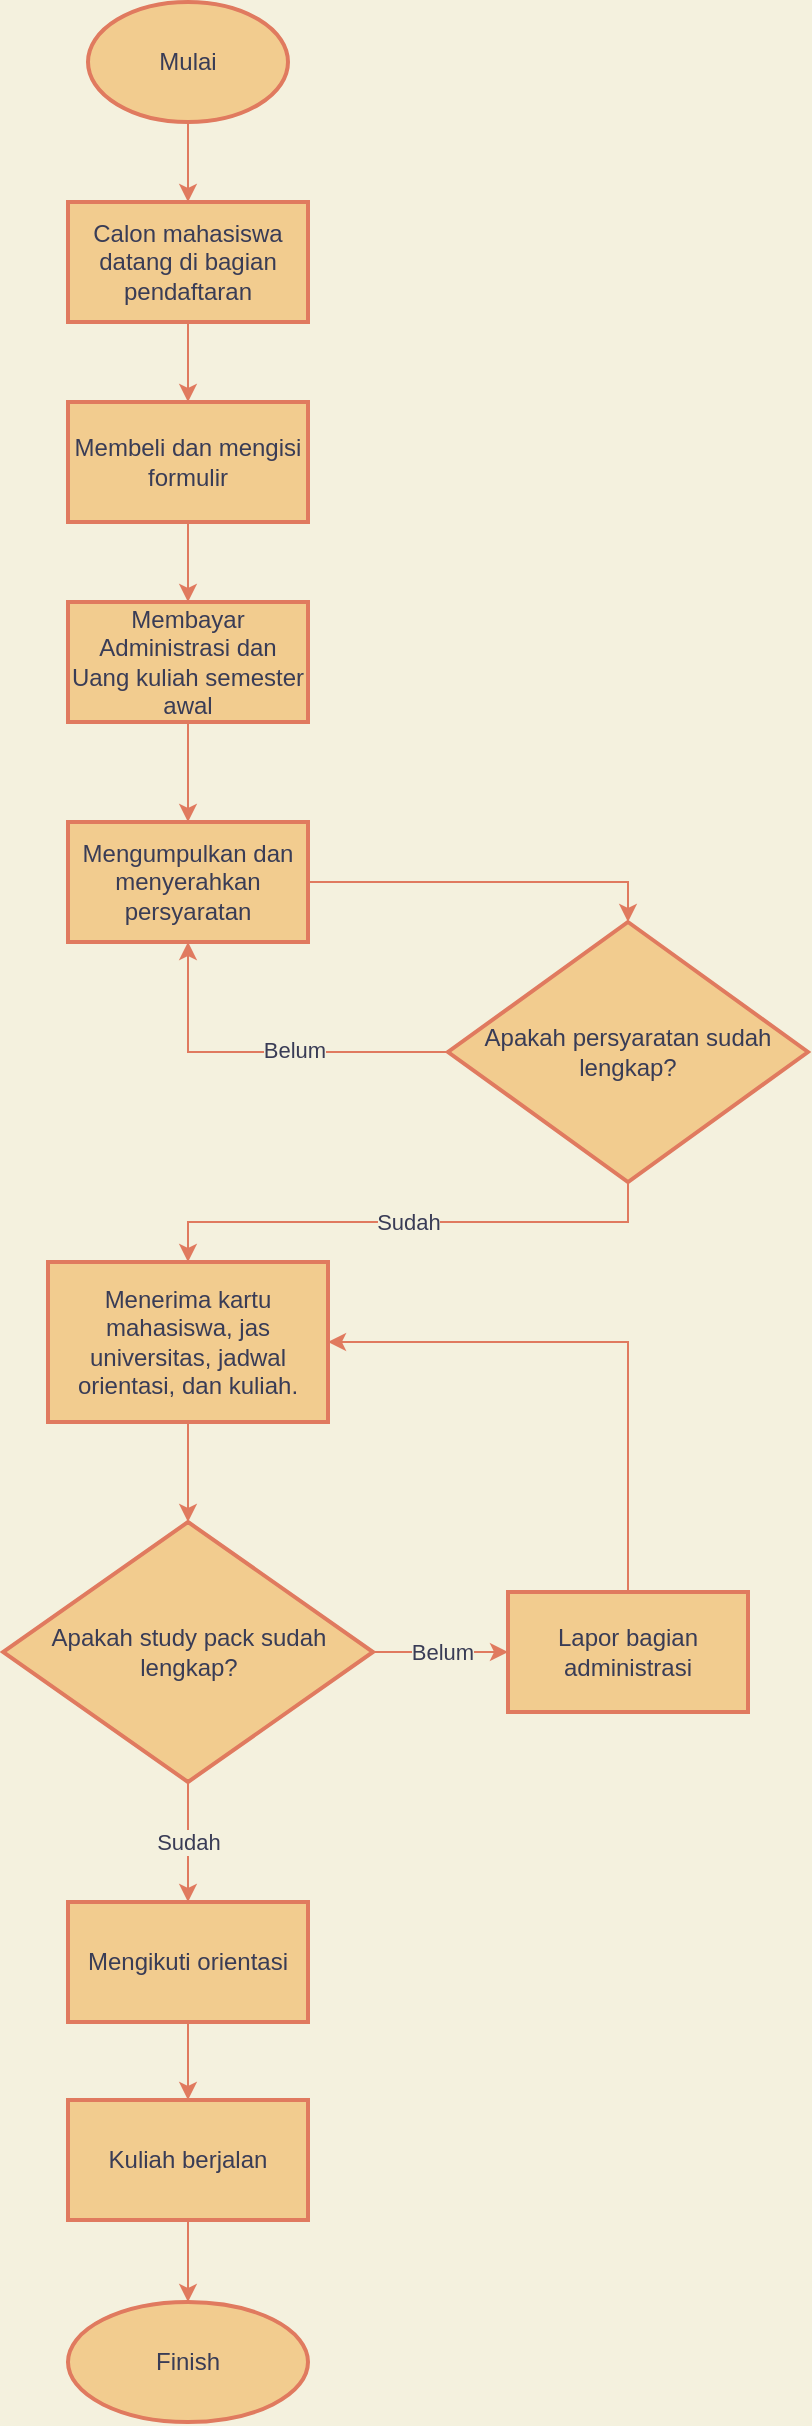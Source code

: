<mxfile version="16.2.4" type="device"><diagram id="iy2UySTRZ6aBXIZ9XOMa" name="Page-1"><mxGraphModel dx="868" dy="460" grid="1" gridSize="10" guides="1" tooltips="1" connect="1" arrows="1" fold="1" page="1" pageScale="1" pageWidth="827" pageHeight="1169" background="#F4F1DE" math="0" shadow="0"><root><mxCell id="0"/><mxCell id="1" parent="0"/><mxCell id="Qk_Y4ZgSRYvGj5c4A9rJ-6" style="edgeStyle=orthogonalEdgeStyle;rounded=0;orthogonalLoop=1;jettySize=auto;html=1;entryX=0.5;entryY=0;entryDx=0;entryDy=0;labelBackgroundColor=#F4F1DE;strokeColor=#E07A5F;fontColor=#393C56;" parent="1" source="Qk_Y4ZgSRYvGj5c4A9rJ-2" target="Qk_Y4ZgSRYvGj5c4A9rJ-3" edge="1"><mxGeometry relative="1" as="geometry"/></mxCell><mxCell id="Qk_Y4ZgSRYvGj5c4A9rJ-2" value="Calon mahasiswa datang di bagian pendaftaran" style="rounded=0;whiteSpace=wrap;html=1;strokeWidth=2;fillColor=#F2CC8F;strokeColor=#E07A5F;fontColor=#393C56;" parent="1" vertex="1"><mxGeometry x="310" y="160" width="120" height="60" as="geometry"/></mxCell><mxCell id="Qk_Y4ZgSRYvGj5c4A9rJ-7" style="edgeStyle=orthogonalEdgeStyle;rounded=0;orthogonalLoop=1;jettySize=auto;html=1;exitX=0.5;exitY=1;exitDx=0;exitDy=0;entryX=0.5;entryY=0;entryDx=0;entryDy=0;labelBackgroundColor=#F4F1DE;strokeColor=#E07A5F;fontColor=#393C56;" parent="1" source="Qk_Y4ZgSRYvGj5c4A9rJ-3" target="Qk_Y4ZgSRYvGj5c4A9rJ-4" edge="1"><mxGeometry relative="1" as="geometry"/></mxCell><mxCell id="Qk_Y4ZgSRYvGj5c4A9rJ-3" value="Membeli dan mengisi formulir" style="rounded=0;whiteSpace=wrap;html=1;strokeWidth=2;fillColor=#F2CC8F;strokeColor=#E07A5F;fontColor=#393C56;" parent="1" vertex="1"><mxGeometry x="310" y="260" width="120" height="60" as="geometry"/></mxCell><mxCell id="Qk_Y4ZgSRYvGj5c4A9rJ-13" style="edgeStyle=orthogonalEdgeStyle;rounded=0;orthogonalLoop=1;jettySize=auto;html=1;entryX=0.5;entryY=0;entryDx=0;entryDy=0;labelBackgroundColor=#F4F1DE;strokeColor=#E07A5F;fontColor=#393C56;" parent="1" source="Qk_Y4ZgSRYvGj5c4A9rJ-4" target="uPn8i-7UV4BOmM4RCfBm-50" edge="1"><mxGeometry relative="1" as="geometry"><mxPoint x="370" y="490" as="targetPoint"/></mxGeometry></mxCell><mxCell id="Qk_Y4ZgSRYvGj5c4A9rJ-4" value="Membayar Administrasi dan Uang kuliah semester awal" style="rounded=0;whiteSpace=wrap;html=1;strokeWidth=2;fillColor=#F2CC8F;strokeColor=#E07A5F;fontColor=#393C56;" parent="1" vertex="1"><mxGeometry x="310" y="360" width="120" height="60" as="geometry"/></mxCell><mxCell id="Qk_Y4ZgSRYvGj5c4A9rJ-16" value="Sudah" style="edgeStyle=orthogonalEdgeStyle;rounded=0;orthogonalLoop=1;jettySize=auto;html=1;exitX=0.5;exitY=1;exitDx=0;exitDy=0;entryX=0.5;entryY=0;entryDx=0;entryDy=0;labelBackgroundColor=#F4F1DE;strokeColor=#E07A5F;fontColor=#393C56;" parent="1" source="uPn8i-7UV4BOmM4RCfBm-45" target="uPn8i-7UV4BOmM4RCfBm-8" edge="1"><mxGeometry relative="1" as="geometry"><mxPoint x="370" y="630" as="sourcePoint"/><mxPoint x="370" y="640" as="targetPoint"/></mxGeometry></mxCell><mxCell id="uPn8i-7UV4BOmM4RCfBm-5" value="" style="edgeStyle=orthogonalEdgeStyle;rounded=0;orthogonalLoop=1;jettySize=auto;html=1;labelBackgroundColor=#F4F1DE;strokeColor=#E07A5F;fontColor=#393C56;" edge="1" parent="1" source="uPn8i-7UV4BOmM4RCfBm-4" target="Qk_Y4ZgSRYvGj5c4A9rJ-2"><mxGeometry relative="1" as="geometry"/></mxCell><mxCell id="uPn8i-7UV4BOmM4RCfBm-4" value="Mulai" style="strokeWidth=2;html=1;shape=mxgraph.flowchart.start_1;whiteSpace=wrap;fillColor=#F2CC8F;strokeColor=#E07A5F;fontColor=#393C56;" vertex="1" parent="1"><mxGeometry x="320" y="60" width="100" height="60" as="geometry"/></mxCell><mxCell id="uPn8i-7UV4BOmM4RCfBm-69" style="edgeStyle=orthogonalEdgeStyle;rounded=0;orthogonalLoop=1;jettySize=auto;html=1;exitX=0.5;exitY=0;exitDx=0;exitDy=0;entryX=1;entryY=0.5;entryDx=0;entryDy=0;labelBackgroundColor=#F4F1DE;strokeColor=#E07A5F;fontColor=#393C56;" edge="1" parent="1" source="uPn8i-7UV4BOmM4RCfBm-6" target="uPn8i-7UV4BOmM4RCfBm-8"><mxGeometry relative="1" as="geometry"><mxPoint x="600" y="850" as="targetPoint"/></mxGeometry></mxCell><mxCell id="uPn8i-7UV4BOmM4RCfBm-6" value="Lapor bagian administrasi" style="rounded=0;whiteSpace=wrap;html=1;strokeWidth=2;fillColor=#F2CC8F;strokeColor=#E07A5F;fontColor=#393C56;" vertex="1" parent="1"><mxGeometry x="530" y="855" width="120" height="60" as="geometry"/></mxCell><mxCell id="uPn8i-7UV4BOmM4RCfBm-66" style="edgeStyle=orthogonalEdgeStyle;rounded=0;orthogonalLoop=1;jettySize=auto;html=1;entryX=0.5;entryY=0;entryDx=0;entryDy=0;labelBackgroundColor=#F4F1DE;strokeColor=#E07A5F;fontColor=#393C56;" edge="1" parent="1" source="uPn8i-7UV4BOmM4RCfBm-8" target="uPn8i-7UV4BOmM4RCfBm-60"><mxGeometry relative="1" as="geometry"/></mxCell><mxCell id="uPn8i-7UV4BOmM4RCfBm-8" value="Menerima kartu mahasiswa, jas universitas, jadwal orientasi, dan kuliah." style="rounded=0;whiteSpace=wrap;html=1;strokeWidth=2;fillColor=#F2CC8F;strokeColor=#E07A5F;fontColor=#393C56;" vertex="1" parent="1"><mxGeometry x="300" y="690" width="140" height="80" as="geometry"/></mxCell><mxCell id="uPn8i-7UV4BOmM4RCfBm-56" style="edgeStyle=orthogonalEdgeStyle;rounded=0;orthogonalLoop=1;jettySize=auto;html=1;entryX=0.5;entryY=0;entryDx=0;entryDy=0;labelBackgroundColor=#F4F1DE;strokeColor=#E07A5F;fontColor=#393C56;" edge="1" parent="1" source="uPn8i-7UV4BOmM4RCfBm-9" target="uPn8i-7UV4BOmM4RCfBm-10"><mxGeometry relative="1" as="geometry"/></mxCell><mxCell id="uPn8i-7UV4BOmM4RCfBm-9" value="Mengikuti orientasi" style="rounded=0;whiteSpace=wrap;html=1;strokeWidth=2;fillColor=#F2CC8F;strokeColor=#E07A5F;fontColor=#393C56;" vertex="1" parent="1"><mxGeometry x="310" y="1010" width="120" height="60" as="geometry"/></mxCell><mxCell id="uPn8i-7UV4BOmM4RCfBm-59" style="edgeStyle=orthogonalEdgeStyle;rounded=0;orthogonalLoop=1;jettySize=auto;html=1;entryX=0.5;entryY=0;entryDx=0;entryDy=0;labelBackgroundColor=#F4F1DE;strokeColor=#E07A5F;fontColor=#393C56;" edge="1" parent="1" source="uPn8i-7UV4BOmM4RCfBm-10" target="uPn8i-7UV4BOmM4RCfBm-57"><mxGeometry relative="1" as="geometry"/></mxCell><mxCell id="uPn8i-7UV4BOmM4RCfBm-10" value="Kuliah berjalan" style="rounded=0;whiteSpace=wrap;html=1;strokeWidth=2;fillColor=#F2CC8F;strokeColor=#E07A5F;fontColor=#393C56;" vertex="1" parent="1"><mxGeometry x="310" y="1109" width="120" height="60" as="geometry"/></mxCell><mxCell id="uPn8i-7UV4BOmM4RCfBm-53" style="edgeStyle=orthogonalEdgeStyle;rounded=0;orthogonalLoop=1;jettySize=auto;html=1;entryX=0.5;entryY=1;entryDx=0;entryDy=0;labelBackgroundColor=#F4F1DE;strokeColor=#E07A5F;fontColor=#393C56;" edge="1" parent="1" source="uPn8i-7UV4BOmM4RCfBm-45" target="uPn8i-7UV4BOmM4RCfBm-50"><mxGeometry relative="1" as="geometry"/></mxCell><mxCell id="uPn8i-7UV4BOmM4RCfBm-54" value="Belum" style="edgeLabel;html=1;align=center;verticalAlign=middle;resizable=0;points=[];labelBackgroundColor=#F4F1DE;fontColor=#393C56;" vertex="1" connectable="0" parent="uPn8i-7UV4BOmM4RCfBm-53"><mxGeometry x="-0.168" y="-1" relative="1" as="geometry"><mxPoint as="offset"/></mxGeometry></mxCell><mxCell id="uPn8i-7UV4BOmM4RCfBm-45" value="Apakah persyaratan sudah lengkap?" style="rhombus;whiteSpace=wrap;html=1;strokeWidth=2;fillColor=#F2CC8F;strokeColor=#E07A5F;fontColor=#393C56;" vertex="1" parent="1"><mxGeometry x="500" y="520" width="180" height="130" as="geometry"/></mxCell><mxCell id="uPn8i-7UV4BOmM4RCfBm-51" style="edgeStyle=orthogonalEdgeStyle;rounded=0;orthogonalLoop=1;jettySize=auto;html=1;entryX=0.5;entryY=0;entryDx=0;entryDy=0;labelBackgroundColor=#F4F1DE;strokeColor=#E07A5F;fontColor=#393C56;" edge="1" parent="1" source="uPn8i-7UV4BOmM4RCfBm-50" target="uPn8i-7UV4BOmM4RCfBm-45"><mxGeometry relative="1" as="geometry"/></mxCell><mxCell id="uPn8i-7UV4BOmM4RCfBm-50" value="&lt;span&gt;Mengumpulkan dan menyerahkan persyaratan&lt;/span&gt;" style="rounded=0;whiteSpace=wrap;html=1;strokeWidth=2;fillColor=#F2CC8F;strokeColor=#E07A5F;fontColor=#393C56;" vertex="1" parent="1"><mxGeometry x="310" y="470" width="120" height="60" as="geometry"/></mxCell><mxCell id="uPn8i-7UV4BOmM4RCfBm-57" value="Finish" style="ellipse;whiteSpace=wrap;html=1;rounded=1;strokeWidth=2;fillColor=#F2CC8F;strokeColor=#E07A5F;fontColor=#393C56;" vertex="1" parent="1"><mxGeometry x="310" y="1210" width="120" height="60" as="geometry"/></mxCell><mxCell id="uPn8i-7UV4BOmM4RCfBm-64" value="Sudah" style="edgeStyle=orthogonalEdgeStyle;rounded=0;orthogonalLoop=1;jettySize=auto;html=1;exitX=0.5;exitY=1;exitDx=0;exitDy=0;entryX=0.5;entryY=0;entryDx=0;entryDy=0;labelBackgroundColor=#F4F1DE;strokeColor=#E07A5F;fontColor=#393C56;" edge="1" parent="1" source="uPn8i-7UV4BOmM4RCfBm-60" target="uPn8i-7UV4BOmM4RCfBm-9"><mxGeometry relative="1" as="geometry"/></mxCell><mxCell id="uPn8i-7UV4BOmM4RCfBm-67" value="Belum" style="edgeStyle=orthogonalEdgeStyle;rounded=0;orthogonalLoop=1;jettySize=auto;html=1;labelBackgroundColor=#F4F1DE;strokeColor=#E07A5F;fontColor=#393C56;" edge="1" parent="1" source="uPn8i-7UV4BOmM4RCfBm-60" target="uPn8i-7UV4BOmM4RCfBm-6"><mxGeometry relative="1" as="geometry"/></mxCell><mxCell id="uPn8i-7UV4BOmM4RCfBm-60" value="Apakah study pack sudah lengkap?" style="rhombus;whiteSpace=wrap;html=1;strokeWidth=2;fillColor=#F2CC8F;strokeColor=#E07A5F;fontColor=#393C56;" vertex="1" parent="1"><mxGeometry x="277.5" y="820" width="185" height="130" as="geometry"/></mxCell></root></mxGraphModel></diagram></mxfile>